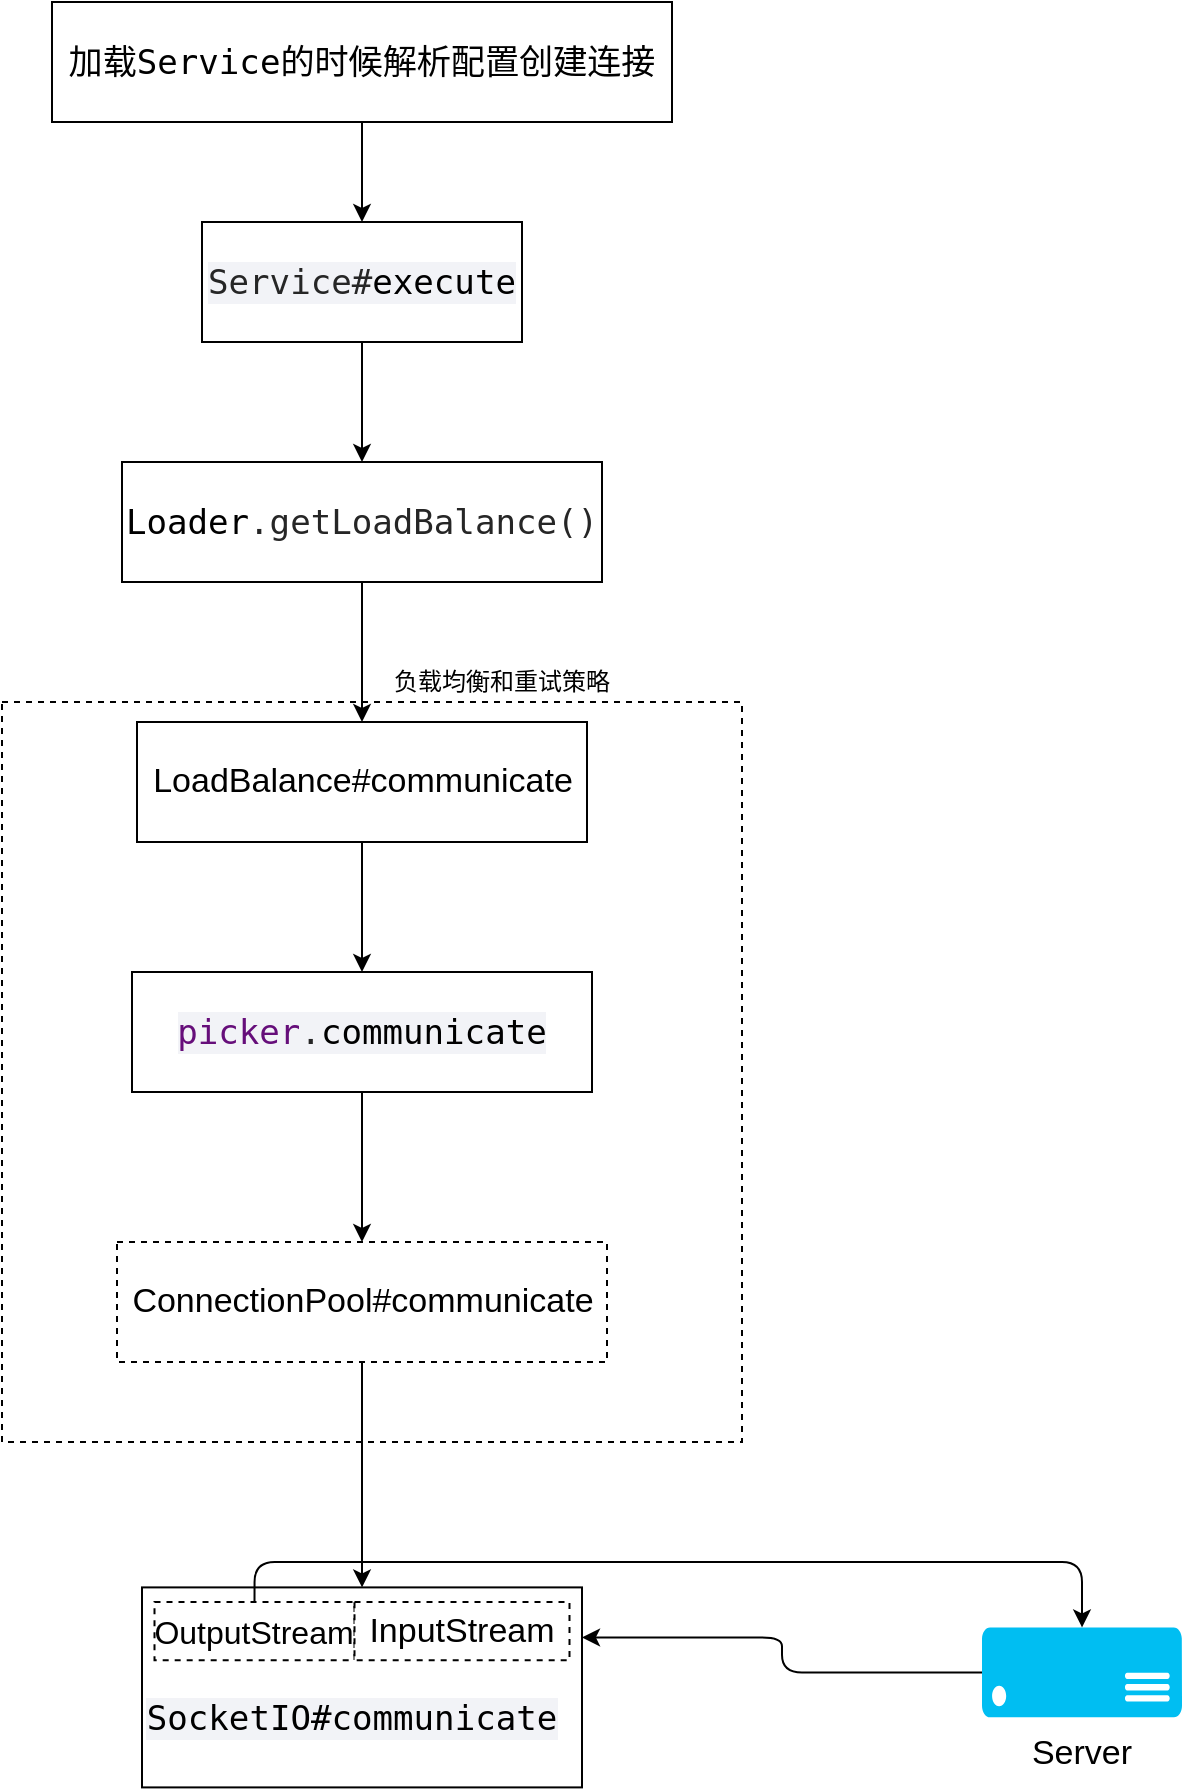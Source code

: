 <mxfile version="14.7.3" type="github">
  <diagram id="C5RBs43oDa-KdzZeNtuy" name="Page-1">
    <mxGraphModel dx="1182" dy="765" grid="1" gridSize="10" guides="1" tooltips="1" connect="1" arrows="1" fold="1" page="1" pageScale="1" pageWidth="827" pageHeight="1169" math="0" shadow="0">
      <root>
        <mxCell id="WIyWlLk6GJQsqaUBKTNV-0" />
        <mxCell id="WIyWlLk6GJQsqaUBKTNV-1" parent="WIyWlLk6GJQsqaUBKTNV-0" />
        <mxCell id="ji1JhoX9aw4-4HObb1kB-11" value="" style="rounded=0;whiteSpace=wrap;html=1;sketch=0;dashed=1;" vertex="1" parent="WIyWlLk6GJQsqaUBKTNV-1">
          <mxGeometry x="60" y="470" width="370" height="370" as="geometry" />
        </mxCell>
        <mxCell id="ji1JhoX9aw4-4HObb1kB-2" style="edgeStyle=orthogonalEdgeStyle;rounded=0;orthogonalLoop=1;jettySize=auto;html=1;entryX=0.5;entryY=0;entryDx=0;entryDy=0;" edge="1" parent="WIyWlLk6GJQsqaUBKTNV-1" source="ji1JhoX9aw4-4HObb1kB-0" target="ji1JhoX9aw4-4HObb1kB-1">
          <mxGeometry relative="1" as="geometry" />
        </mxCell>
        <mxCell id="ji1JhoX9aw4-4HObb1kB-0" value="&lt;pre style=&quot;color: rgb(255 , 255 , 255) ; font-family: &amp;#34;dejavu sans mono&amp;#34; , monospace ; font-size: 12.8pt&quot;&gt;&lt;pre style=&quot;color: rgb(38 , 38 , 38) ; font-family: &amp;#34;dejavu sans mono&amp;#34; , monospace ; font-size: 12.8pt&quot;&gt;&lt;span style=&quot;color: #000000&quot;&gt;加载Service的时候解析配置创建连接&lt;/span&gt;&lt;/pre&gt;&lt;/pre&gt;" style="rounded=0;whiteSpace=wrap;html=1;labelBackgroundColor=none;" vertex="1" parent="WIyWlLk6GJQsqaUBKTNV-1">
          <mxGeometry x="85" y="120" width="310" height="60" as="geometry" />
        </mxCell>
        <mxCell id="ji1JhoX9aw4-4HObb1kB-4" style="edgeStyle=orthogonalEdgeStyle;rounded=0;orthogonalLoop=1;jettySize=auto;html=1;entryX=0.5;entryY=0;entryDx=0;entryDy=0;" edge="1" parent="WIyWlLk6GJQsqaUBKTNV-1" source="ji1JhoX9aw4-4HObb1kB-1" target="ji1JhoX9aw4-4HObb1kB-3">
          <mxGeometry relative="1" as="geometry" />
        </mxCell>
        <mxCell id="ji1JhoX9aw4-4HObb1kB-1" value="&lt;pre style=&quot;background-color: #f2f3f7 ; color: #262626 ; font-family: &amp;#34;dejavu sans mono&amp;#34; , monospace ; font-size: 12.8pt&quot;&gt;Service#&lt;span style=&quot;color: #000000&quot;&gt;execute&lt;/span&gt;&lt;/pre&gt;" style="rounded=0;whiteSpace=wrap;html=1;" vertex="1" parent="WIyWlLk6GJQsqaUBKTNV-1">
          <mxGeometry x="160" y="230" width="160" height="60" as="geometry" />
        </mxCell>
        <mxCell id="ji1JhoX9aw4-4HObb1kB-6" style="edgeStyle=orthogonalEdgeStyle;curved=0;rounded=1;sketch=0;orthogonalLoop=1;jettySize=auto;html=1;entryX=0.5;entryY=0;entryDx=0;entryDy=0;" edge="1" parent="WIyWlLk6GJQsqaUBKTNV-1" source="ji1JhoX9aw4-4HObb1kB-3" target="ji1JhoX9aw4-4HObb1kB-5">
          <mxGeometry relative="1" as="geometry" />
        </mxCell>
        <mxCell id="ji1JhoX9aw4-4HObb1kB-3" value="&lt;pre style=&quot;color: rgb(38 , 38 , 38) ; font-family: &amp;#34;dejavu sans mono&amp;#34; , monospace ; font-size: 12.8pt&quot;&gt;&lt;span style=&quot;background-color: rgb(255 , 255 , 255)&quot;&gt;&lt;span style=&quot;color: rgb(0 , 0 , 0)&quot;&gt;Loader&lt;/span&gt;.getLoadBalance()&lt;/span&gt;&lt;/pre&gt;" style="rounded=0;whiteSpace=wrap;html=1;" vertex="1" parent="WIyWlLk6GJQsqaUBKTNV-1">
          <mxGeometry x="120" y="350" width="240" height="60" as="geometry" />
        </mxCell>
        <mxCell id="ji1JhoX9aw4-4HObb1kB-8" style="edgeStyle=orthogonalEdgeStyle;curved=0;rounded=1;sketch=0;orthogonalLoop=1;jettySize=auto;html=1;entryX=0.5;entryY=0;entryDx=0;entryDy=0;" edge="1" parent="WIyWlLk6GJQsqaUBKTNV-1" source="ji1JhoX9aw4-4HObb1kB-5" target="ji1JhoX9aw4-4HObb1kB-7">
          <mxGeometry relative="1" as="geometry" />
        </mxCell>
        <mxCell id="ji1JhoX9aw4-4HObb1kB-5" value="&lt;font style=&quot;font-size: 17px&quot;&gt;LoadBalance#communicate&lt;/font&gt;" style="rounded=0;whiteSpace=wrap;html=1;sketch=0;" vertex="1" parent="WIyWlLk6GJQsqaUBKTNV-1">
          <mxGeometry x="127.5" y="480" width="225" height="60" as="geometry" />
        </mxCell>
        <mxCell id="ji1JhoX9aw4-4HObb1kB-42" style="edgeStyle=orthogonalEdgeStyle;curved=0;rounded=1;sketch=0;orthogonalLoop=1;jettySize=auto;html=1;entryX=0.5;entryY=0;entryDx=0;entryDy=0;fontSize=17;" edge="1" parent="WIyWlLk6GJQsqaUBKTNV-1" source="ji1JhoX9aw4-4HObb1kB-7" target="ji1JhoX9aw4-4HObb1kB-41">
          <mxGeometry relative="1" as="geometry" />
        </mxCell>
        <mxCell id="ji1JhoX9aw4-4HObb1kB-7" value="&lt;pre style=&quot;background-color: #f2f3f7 ; color: #262626 ; font-family: &amp;#34;dejavu sans mono&amp;#34; , monospace ; font-size: 12.8pt&quot;&gt;&lt;span style=&quot;color: #660e7a&quot;&gt;picker&lt;/span&gt;.&lt;span style=&quot;color: #000000&quot;&gt;communicate&lt;/span&gt;&lt;/pre&gt;" style="rounded=0;whiteSpace=wrap;html=1;sketch=0;" vertex="1" parent="WIyWlLk6GJQsqaUBKTNV-1">
          <mxGeometry x="125" y="605" width="230" height="60" as="geometry" />
        </mxCell>
        <mxCell id="ji1JhoX9aw4-4HObb1kB-12" value="负载均衡和重试策略" style="text;html=1;strokeColor=none;fillColor=none;align=center;verticalAlign=middle;whiteSpace=wrap;rounded=0;dashed=1;sketch=0;" vertex="1" parent="WIyWlLk6GJQsqaUBKTNV-1">
          <mxGeometry x="250" y="450" width="120" height="20" as="geometry" />
        </mxCell>
        <mxCell id="ji1JhoX9aw4-4HObb1kB-26" style="edgeStyle=orthogonalEdgeStyle;curved=0;rounded=1;sketch=0;orthogonalLoop=1;jettySize=auto;html=1;fontSize=17;entryX=1;entryY=0.25;entryDx=0;entryDy=0;" edge="1" parent="WIyWlLk6GJQsqaUBKTNV-1" source="ji1JhoX9aw4-4HObb1kB-13" target="ji1JhoX9aw4-4HObb1kB-9">
          <mxGeometry relative="1" as="geometry">
            <mxPoint x="340" y="934.7" as="targetPoint" />
          </mxGeometry>
        </mxCell>
        <mxCell id="ji1JhoX9aw4-4HObb1kB-13" value="" style="verticalLabelPosition=bottom;html=1;verticalAlign=top;align=center;strokeColor=none;fillColor=#00BEF2;shape=mxgraph.azure.server;rounded=0;dashed=1;sketch=0;" vertex="1" parent="WIyWlLk6GJQsqaUBKTNV-1">
          <mxGeometry x="550" y="932.7" width="100" height="45" as="geometry" />
        </mxCell>
        <mxCell id="ji1JhoX9aw4-4HObb1kB-21" value="" style="group" vertex="1" connectable="0" parent="WIyWlLk6GJQsqaUBKTNV-1">
          <mxGeometry x="130" y="912.7" width="220" height="100" as="geometry" />
        </mxCell>
        <mxCell id="ji1JhoX9aw4-4HObb1kB-9" value="&lt;pre style=&quot;text-align: right ; background-color: rgb(242 , 243 , 247)&quot;&gt;&lt;font color=&quot;#262626&quot; face=&quot;DejaVu Sans Mono, monospace&quot;&gt;&lt;span style=&quot;font-size: 12.8pt&quot;&gt;&lt;br&gt;&lt;/span&gt;&lt;/font&gt;&lt;/pre&gt;" style="rounded=0;whiteSpace=wrap;html=1;sketch=0;" vertex="1" parent="ji1JhoX9aw4-4HObb1kB-21">
          <mxGeometry width="220" height="100" as="geometry" />
        </mxCell>
        <mxCell id="ji1JhoX9aw4-4HObb1kB-15" value="OutputStream" style="rounded=0;whiteSpace=wrap;html=1;dashed=1;sketch=0;fontSize=16;" vertex="1" parent="ji1JhoX9aw4-4HObb1kB-21">
          <mxGeometry x="6.25" y="7.273" width="100" height="29.091" as="geometry" />
        </mxCell>
        <mxCell id="ji1JhoX9aw4-4HObb1kB-18" value="InputStream" style="rounded=0;whiteSpace=wrap;html=1;dashed=1;sketch=0;fontSize=17;" vertex="1" parent="ji1JhoX9aw4-4HObb1kB-21">
          <mxGeometry x="106.25" y="7.273" width="107.5" height="29.091" as="geometry" />
        </mxCell>
        <mxCell id="ji1JhoX9aw4-4HObb1kB-22" value="&lt;pre style=&quot;font-size: 12px ; text-align: right ; background-color: rgb(242 , 243 , 247)&quot;&gt;&lt;font color=&quot;#000000&quot; face=&quot;DejaVu Sans Mono, monospace&quot;&gt;&lt;span style=&quot;font-size: 17.067px&quot;&gt;SocketIO#communicate&lt;/span&gt;&lt;/font&gt;&lt;/pre&gt;" style="text;html=1;strokeColor=none;fillColor=none;align=center;verticalAlign=middle;whiteSpace=wrap;rounded=0;dashed=1;sketch=0;fontSize=17;" vertex="1" parent="ji1JhoX9aw4-4HObb1kB-21">
          <mxGeometry x="20" y="58.182" width="170" height="14.545" as="geometry" />
        </mxCell>
        <mxCell id="ji1JhoX9aw4-4HObb1kB-27" style="edgeStyle=orthogonalEdgeStyle;curved=0;rounded=1;sketch=0;orthogonalLoop=1;jettySize=auto;html=1;entryX=0.5;entryY=0;entryDx=0;entryDy=0;entryPerimeter=0;fontSize=17;exitX=0.5;exitY=0;exitDx=0;exitDy=0;" edge="1" parent="WIyWlLk6GJQsqaUBKTNV-1" source="ji1JhoX9aw4-4HObb1kB-15" target="ji1JhoX9aw4-4HObb1kB-13">
          <mxGeometry relative="1" as="geometry" />
        </mxCell>
        <mxCell id="ji1JhoX9aw4-4HObb1kB-28" value="Server" style="text;html=1;strokeColor=none;fillColor=none;align=center;verticalAlign=middle;whiteSpace=wrap;rounded=0;dashed=1;sketch=0;fontSize=17;" vertex="1" parent="WIyWlLk6GJQsqaUBKTNV-1">
          <mxGeometry x="580" y="985.7" width="40" height="20" as="geometry" />
        </mxCell>
        <mxCell id="ji1JhoX9aw4-4HObb1kB-43" style="edgeStyle=orthogonalEdgeStyle;curved=0;rounded=1;sketch=0;orthogonalLoop=1;jettySize=auto;html=1;entryX=0.5;entryY=0;entryDx=0;entryDy=0;fontSize=17;" edge="1" parent="WIyWlLk6GJQsqaUBKTNV-1" source="ji1JhoX9aw4-4HObb1kB-41" target="ji1JhoX9aw4-4HObb1kB-9">
          <mxGeometry relative="1" as="geometry" />
        </mxCell>
        <mxCell id="ji1JhoX9aw4-4HObb1kB-41" value="ConnectionPool#communicate" style="rounded=0;whiteSpace=wrap;html=1;dashed=1;sketch=0;fontSize=17;" vertex="1" parent="WIyWlLk6GJQsqaUBKTNV-1">
          <mxGeometry x="117.5" y="740" width="245" height="60" as="geometry" />
        </mxCell>
      </root>
    </mxGraphModel>
  </diagram>
</mxfile>
